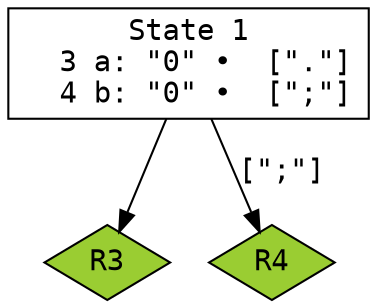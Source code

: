 digraph "reduce.y"
{
  node [fontname=courier shape=box]
  edge [fontname=courier]

  1 [label="State 1\n  3 a: \"0\" •  [\".\"]\l  4 b: \"0\" •  [\";\"]\l"]
  1 -> "1R3" [label="" style=solid]
 "1R3" [style=filled shape=diamond fillcolor=yellowgreen label="R3"]
  1 -> "1R4" [label="[\";\"]" style=solid]
 "1R4" [style=filled shape=diamond fillcolor=yellowgreen label="R4"]
}
